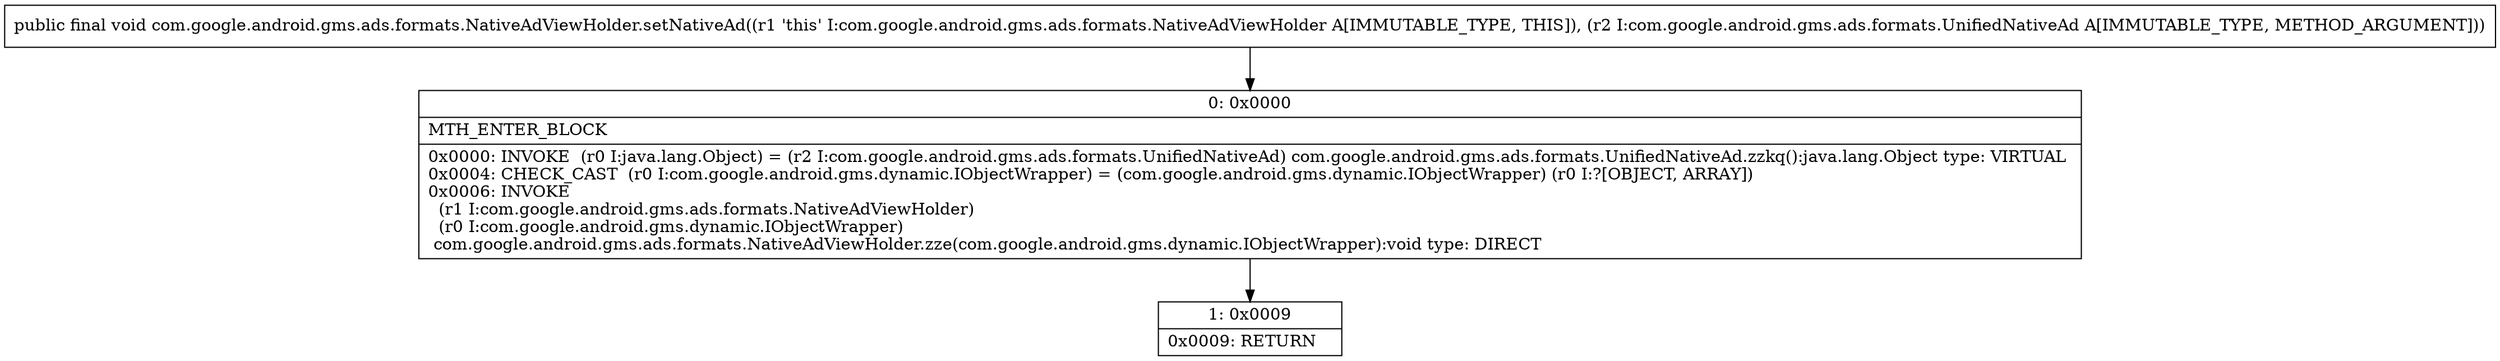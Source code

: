 digraph "CFG forcom.google.android.gms.ads.formats.NativeAdViewHolder.setNativeAd(Lcom\/google\/android\/gms\/ads\/formats\/UnifiedNativeAd;)V" {
Node_0 [shape=record,label="{0\:\ 0x0000|MTH_ENTER_BLOCK\l|0x0000: INVOKE  (r0 I:java.lang.Object) = (r2 I:com.google.android.gms.ads.formats.UnifiedNativeAd) com.google.android.gms.ads.formats.UnifiedNativeAd.zzkq():java.lang.Object type: VIRTUAL \l0x0004: CHECK_CAST  (r0 I:com.google.android.gms.dynamic.IObjectWrapper) = (com.google.android.gms.dynamic.IObjectWrapper) (r0 I:?[OBJECT, ARRAY]) \l0x0006: INVOKE  \l  (r1 I:com.google.android.gms.ads.formats.NativeAdViewHolder)\l  (r0 I:com.google.android.gms.dynamic.IObjectWrapper)\l com.google.android.gms.ads.formats.NativeAdViewHolder.zze(com.google.android.gms.dynamic.IObjectWrapper):void type: DIRECT \l}"];
Node_1 [shape=record,label="{1\:\ 0x0009|0x0009: RETURN   \l}"];
MethodNode[shape=record,label="{public final void com.google.android.gms.ads.formats.NativeAdViewHolder.setNativeAd((r1 'this' I:com.google.android.gms.ads.formats.NativeAdViewHolder A[IMMUTABLE_TYPE, THIS]), (r2 I:com.google.android.gms.ads.formats.UnifiedNativeAd A[IMMUTABLE_TYPE, METHOD_ARGUMENT])) }"];
MethodNode -> Node_0;
Node_0 -> Node_1;
}


